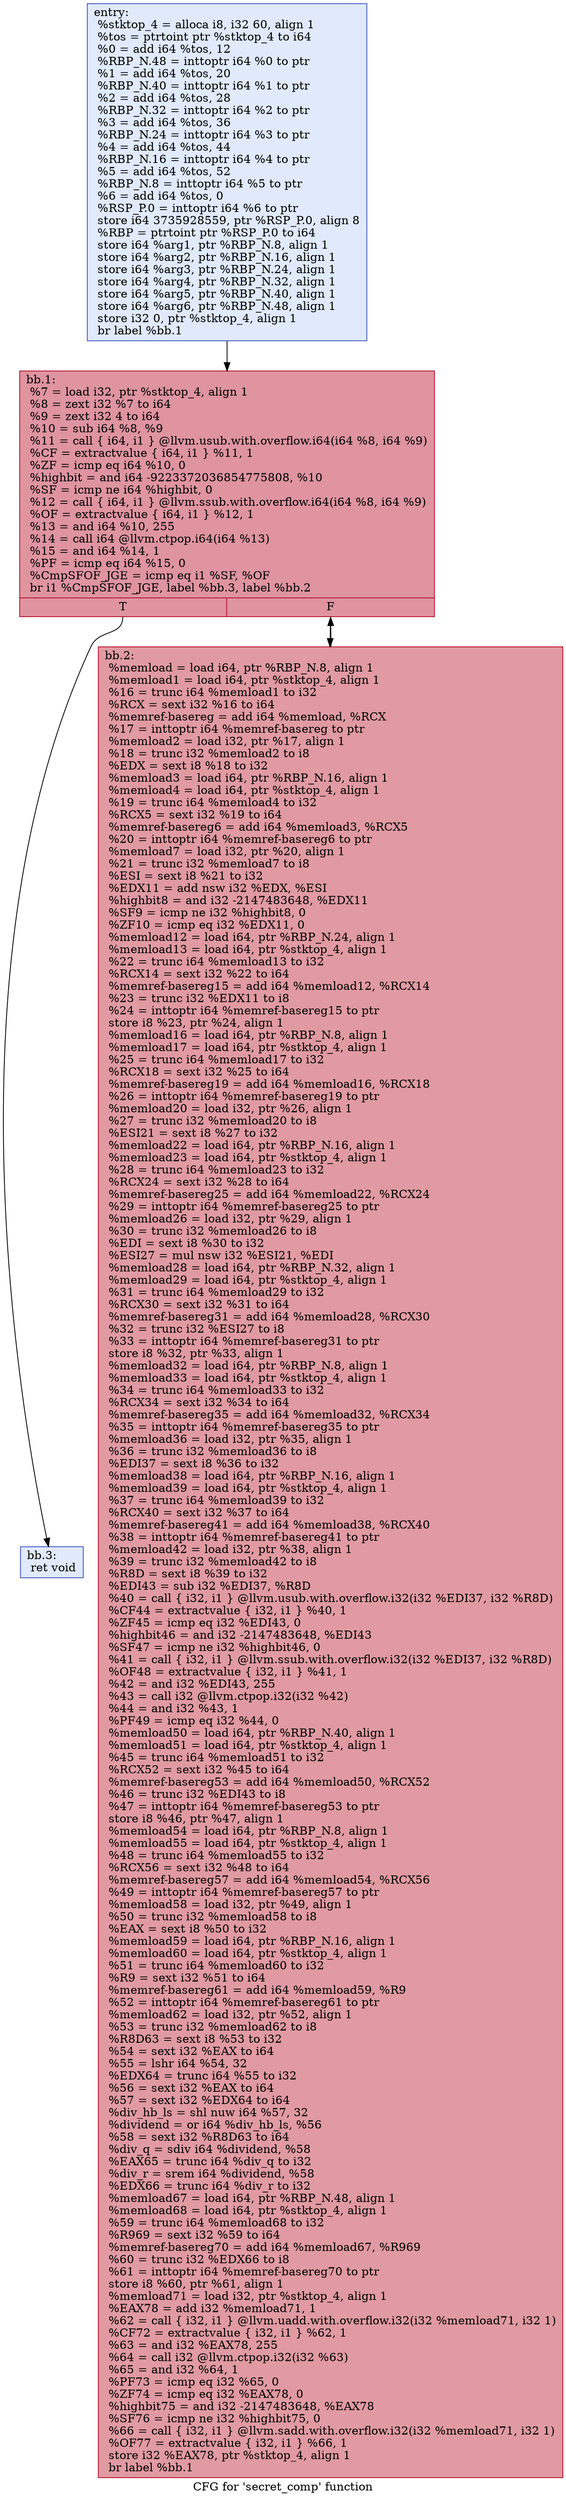 digraph "CFG for 'secret_comp' function" {
	label="CFG for 'secret_comp' function";

	Node0x5565e7b99870 [shape=record,color="#3d50c3ff", style=filled, fillcolor="#b9d0f970",label="{entry:\l  %stktop_4 = alloca i8, i32 60, align 1\l  %tos = ptrtoint ptr %stktop_4 to i64\l  %0 = add i64 %tos, 12\l  %RBP_N.48 = inttoptr i64 %0 to ptr\l  %1 = add i64 %tos, 20\l  %RBP_N.40 = inttoptr i64 %1 to ptr\l  %2 = add i64 %tos, 28\l  %RBP_N.32 = inttoptr i64 %2 to ptr\l  %3 = add i64 %tos, 36\l  %RBP_N.24 = inttoptr i64 %3 to ptr\l  %4 = add i64 %tos, 44\l  %RBP_N.16 = inttoptr i64 %4 to ptr\l  %5 = add i64 %tos, 52\l  %RBP_N.8 = inttoptr i64 %5 to ptr\l  %6 = add i64 %tos, 0\l  %RSP_P.0 = inttoptr i64 %6 to ptr\l  store i64 3735928559, ptr %RSP_P.0, align 8\l  %RBP = ptrtoint ptr %RSP_P.0 to i64\l  store i64 %arg1, ptr %RBP_N.8, align 1\l  store i64 %arg2, ptr %RBP_N.16, align 1\l  store i64 %arg3, ptr %RBP_N.24, align 1\l  store i64 %arg4, ptr %RBP_N.32, align 1\l  store i64 %arg5, ptr %RBP_N.40, align 1\l  store i64 %arg6, ptr %RBP_N.48, align 1\l  store i32 0, ptr %stktop_4, align 1\l  br label %bb.1\l}"];
	Node0x5565e7b99870 -> Node0x5565e7b9ae00;
	Node0x5565e7b9ae00 [shape=record,color="#b70d28ff", style=filled, fillcolor="#b70d2870",label="{bb.1:                                             \l  %7 = load i32, ptr %stktop_4, align 1\l  %8 = zext i32 %7 to i64\l  %9 = zext i32 4 to i64\l  %10 = sub i64 %8, %9\l  %11 = call \{ i64, i1 \} @llvm.usub.with.overflow.i64(i64 %8, i64 %9)\l  %CF = extractvalue \{ i64, i1 \} %11, 1\l  %ZF = icmp eq i64 %10, 0\l  %highbit = and i64 -9223372036854775808, %10\l  %SF = icmp ne i64 %highbit, 0\l  %12 = call \{ i64, i1 \} @llvm.ssub.with.overflow.i64(i64 %8, i64 %9)\l  %OF = extractvalue \{ i64, i1 \} %12, 1\l  %13 = and i64 %10, 255\l  %14 = call i64 @llvm.ctpop.i64(i64 %13)\l  %15 = and i64 %14, 1\l  %PF = icmp eq i64 %15, 0\l  %CmpSFOF_JGE = icmp eq i1 %SF, %OF\l  br i1 %CmpSFOF_JGE, label %bb.3, label %bb.2\l|{<s0>T|<s1>F}}"];
	Node0x5565e7b9ae00:s0 -> Node0x5565e7b9c2a0;
	Node0x5565e7b9ae00:s1 -> Node0x5565e7b9c370;
	Node0x5565e7b9c370 [shape=record,color="#b70d28ff", style=filled, fillcolor="#bb1b2c70",label="{bb.2:                                             \l  %memload = load i64, ptr %RBP_N.8, align 1\l  %memload1 = load i64, ptr %stktop_4, align 1\l  %16 = trunc i64 %memload1 to i32\l  %RCX = sext i32 %16 to i64\l  %memref-basereg = add i64 %memload, %RCX\l  %17 = inttoptr i64 %memref-basereg to ptr\l  %memload2 = load i32, ptr %17, align 1\l  %18 = trunc i32 %memload2 to i8\l  %EDX = sext i8 %18 to i32\l  %memload3 = load i64, ptr %RBP_N.16, align 1\l  %memload4 = load i64, ptr %stktop_4, align 1\l  %19 = trunc i64 %memload4 to i32\l  %RCX5 = sext i32 %19 to i64\l  %memref-basereg6 = add i64 %memload3, %RCX5\l  %20 = inttoptr i64 %memref-basereg6 to ptr\l  %memload7 = load i32, ptr %20, align 1\l  %21 = trunc i32 %memload7 to i8\l  %ESI = sext i8 %21 to i32\l  %EDX11 = add nsw i32 %EDX, %ESI\l  %highbit8 = and i32 -2147483648, %EDX11\l  %SF9 = icmp ne i32 %highbit8, 0\l  %ZF10 = icmp eq i32 %EDX11, 0\l  %memload12 = load i64, ptr %RBP_N.24, align 1\l  %memload13 = load i64, ptr %stktop_4, align 1\l  %22 = trunc i64 %memload13 to i32\l  %RCX14 = sext i32 %22 to i64\l  %memref-basereg15 = add i64 %memload12, %RCX14\l  %23 = trunc i32 %EDX11 to i8\l  %24 = inttoptr i64 %memref-basereg15 to ptr\l  store i8 %23, ptr %24, align 1\l  %memload16 = load i64, ptr %RBP_N.8, align 1\l  %memload17 = load i64, ptr %stktop_4, align 1\l  %25 = trunc i64 %memload17 to i32\l  %RCX18 = sext i32 %25 to i64\l  %memref-basereg19 = add i64 %memload16, %RCX18\l  %26 = inttoptr i64 %memref-basereg19 to ptr\l  %memload20 = load i32, ptr %26, align 1\l  %27 = trunc i32 %memload20 to i8\l  %ESI21 = sext i8 %27 to i32\l  %memload22 = load i64, ptr %RBP_N.16, align 1\l  %memload23 = load i64, ptr %stktop_4, align 1\l  %28 = trunc i64 %memload23 to i32\l  %RCX24 = sext i32 %28 to i64\l  %memref-basereg25 = add i64 %memload22, %RCX24\l  %29 = inttoptr i64 %memref-basereg25 to ptr\l  %memload26 = load i32, ptr %29, align 1\l  %30 = trunc i32 %memload26 to i8\l  %EDI = sext i8 %30 to i32\l  %ESI27 = mul nsw i32 %ESI21, %EDI\l  %memload28 = load i64, ptr %RBP_N.32, align 1\l  %memload29 = load i64, ptr %stktop_4, align 1\l  %31 = trunc i64 %memload29 to i32\l  %RCX30 = sext i32 %31 to i64\l  %memref-basereg31 = add i64 %memload28, %RCX30\l  %32 = trunc i32 %ESI27 to i8\l  %33 = inttoptr i64 %memref-basereg31 to ptr\l  store i8 %32, ptr %33, align 1\l  %memload32 = load i64, ptr %RBP_N.8, align 1\l  %memload33 = load i64, ptr %stktop_4, align 1\l  %34 = trunc i64 %memload33 to i32\l  %RCX34 = sext i32 %34 to i64\l  %memref-basereg35 = add i64 %memload32, %RCX34\l  %35 = inttoptr i64 %memref-basereg35 to ptr\l  %memload36 = load i32, ptr %35, align 1\l  %36 = trunc i32 %memload36 to i8\l  %EDI37 = sext i8 %36 to i32\l  %memload38 = load i64, ptr %RBP_N.16, align 1\l  %memload39 = load i64, ptr %stktop_4, align 1\l  %37 = trunc i64 %memload39 to i32\l  %RCX40 = sext i32 %37 to i64\l  %memref-basereg41 = add i64 %memload38, %RCX40\l  %38 = inttoptr i64 %memref-basereg41 to ptr\l  %memload42 = load i32, ptr %38, align 1\l  %39 = trunc i32 %memload42 to i8\l  %R8D = sext i8 %39 to i32\l  %EDI43 = sub i32 %EDI37, %R8D\l  %40 = call \{ i32, i1 \} @llvm.usub.with.overflow.i32(i32 %EDI37, i32 %R8D)\l  %CF44 = extractvalue \{ i32, i1 \} %40, 1\l  %ZF45 = icmp eq i32 %EDI43, 0\l  %highbit46 = and i32 -2147483648, %EDI43\l  %SF47 = icmp ne i32 %highbit46, 0\l  %41 = call \{ i32, i1 \} @llvm.ssub.with.overflow.i32(i32 %EDI37, i32 %R8D)\l  %OF48 = extractvalue \{ i32, i1 \} %41, 1\l  %42 = and i32 %EDI43, 255\l  %43 = call i32 @llvm.ctpop.i32(i32 %42)\l  %44 = and i32 %43, 1\l  %PF49 = icmp eq i32 %44, 0\l  %memload50 = load i64, ptr %RBP_N.40, align 1\l  %memload51 = load i64, ptr %stktop_4, align 1\l  %45 = trunc i64 %memload51 to i32\l  %RCX52 = sext i32 %45 to i64\l  %memref-basereg53 = add i64 %memload50, %RCX52\l  %46 = trunc i32 %EDI43 to i8\l  %47 = inttoptr i64 %memref-basereg53 to ptr\l  store i8 %46, ptr %47, align 1\l  %memload54 = load i64, ptr %RBP_N.8, align 1\l  %memload55 = load i64, ptr %stktop_4, align 1\l  %48 = trunc i64 %memload55 to i32\l  %RCX56 = sext i32 %48 to i64\l  %memref-basereg57 = add i64 %memload54, %RCX56\l  %49 = inttoptr i64 %memref-basereg57 to ptr\l  %memload58 = load i32, ptr %49, align 1\l  %50 = trunc i32 %memload58 to i8\l  %EAX = sext i8 %50 to i32\l  %memload59 = load i64, ptr %RBP_N.16, align 1\l  %memload60 = load i64, ptr %stktop_4, align 1\l  %51 = trunc i64 %memload60 to i32\l  %R9 = sext i32 %51 to i64\l  %memref-basereg61 = add i64 %memload59, %R9\l  %52 = inttoptr i64 %memref-basereg61 to ptr\l  %memload62 = load i32, ptr %52, align 1\l  %53 = trunc i32 %memload62 to i8\l  %R8D63 = sext i8 %53 to i32\l  %54 = sext i32 %EAX to i64\l  %55 = lshr i64 %54, 32\l  %EDX64 = trunc i64 %55 to i32\l  %56 = sext i32 %EAX to i64\l  %57 = sext i32 %EDX64 to i64\l  %div_hb_ls = shl nuw i64 %57, 32\l  %dividend = or i64 %div_hb_ls, %56\l  %58 = sext i32 %R8D63 to i64\l  %div_q = sdiv i64 %dividend, %58\l  %EAX65 = trunc i64 %div_q to i32\l  %div_r = srem i64 %dividend, %58\l  %EDX66 = trunc i64 %div_r to i32\l  %memload67 = load i64, ptr %RBP_N.48, align 1\l  %memload68 = load i64, ptr %stktop_4, align 1\l  %59 = trunc i64 %memload68 to i32\l  %R969 = sext i32 %59 to i64\l  %memref-basereg70 = add i64 %memload67, %R969\l  %60 = trunc i32 %EDX66 to i8\l  %61 = inttoptr i64 %memref-basereg70 to ptr\l  store i8 %60, ptr %61, align 1\l  %memload71 = load i32, ptr %stktop_4, align 1\l  %EAX78 = add i32 %memload71, 1\l  %62 = call \{ i32, i1 \} @llvm.uadd.with.overflow.i32(i32 %memload71, i32 1)\l  %CF72 = extractvalue \{ i32, i1 \} %62, 1\l  %63 = and i32 %EAX78, 255\l  %64 = call i32 @llvm.ctpop.i32(i32 %63)\l  %65 = and i32 %64, 1\l  %PF73 = icmp eq i32 %65, 0\l  %ZF74 = icmp eq i32 %EAX78, 0\l  %highbit75 = and i32 -2147483648, %EAX78\l  %SF76 = icmp ne i32 %highbit75, 0\l  %66 = call \{ i32, i1 \} @llvm.sadd.with.overflow.i32(i32 %memload71, i32 1)\l  %OF77 = extractvalue \{ i32, i1 \} %66, 1\l  store i32 %EAX78, ptr %stktop_4, align 1\l  br label %bb.1\l}"];
	Node0x5565e7b9c370 -> Node0x5565e7b9ae00;
	Node0x5565e7b9c2a0 [shape=record,color="#3d50c3ff", style=filled, fillcolor="#b9d0f970",label="{bb.3:                                             \l  ret void\l}"];
}
